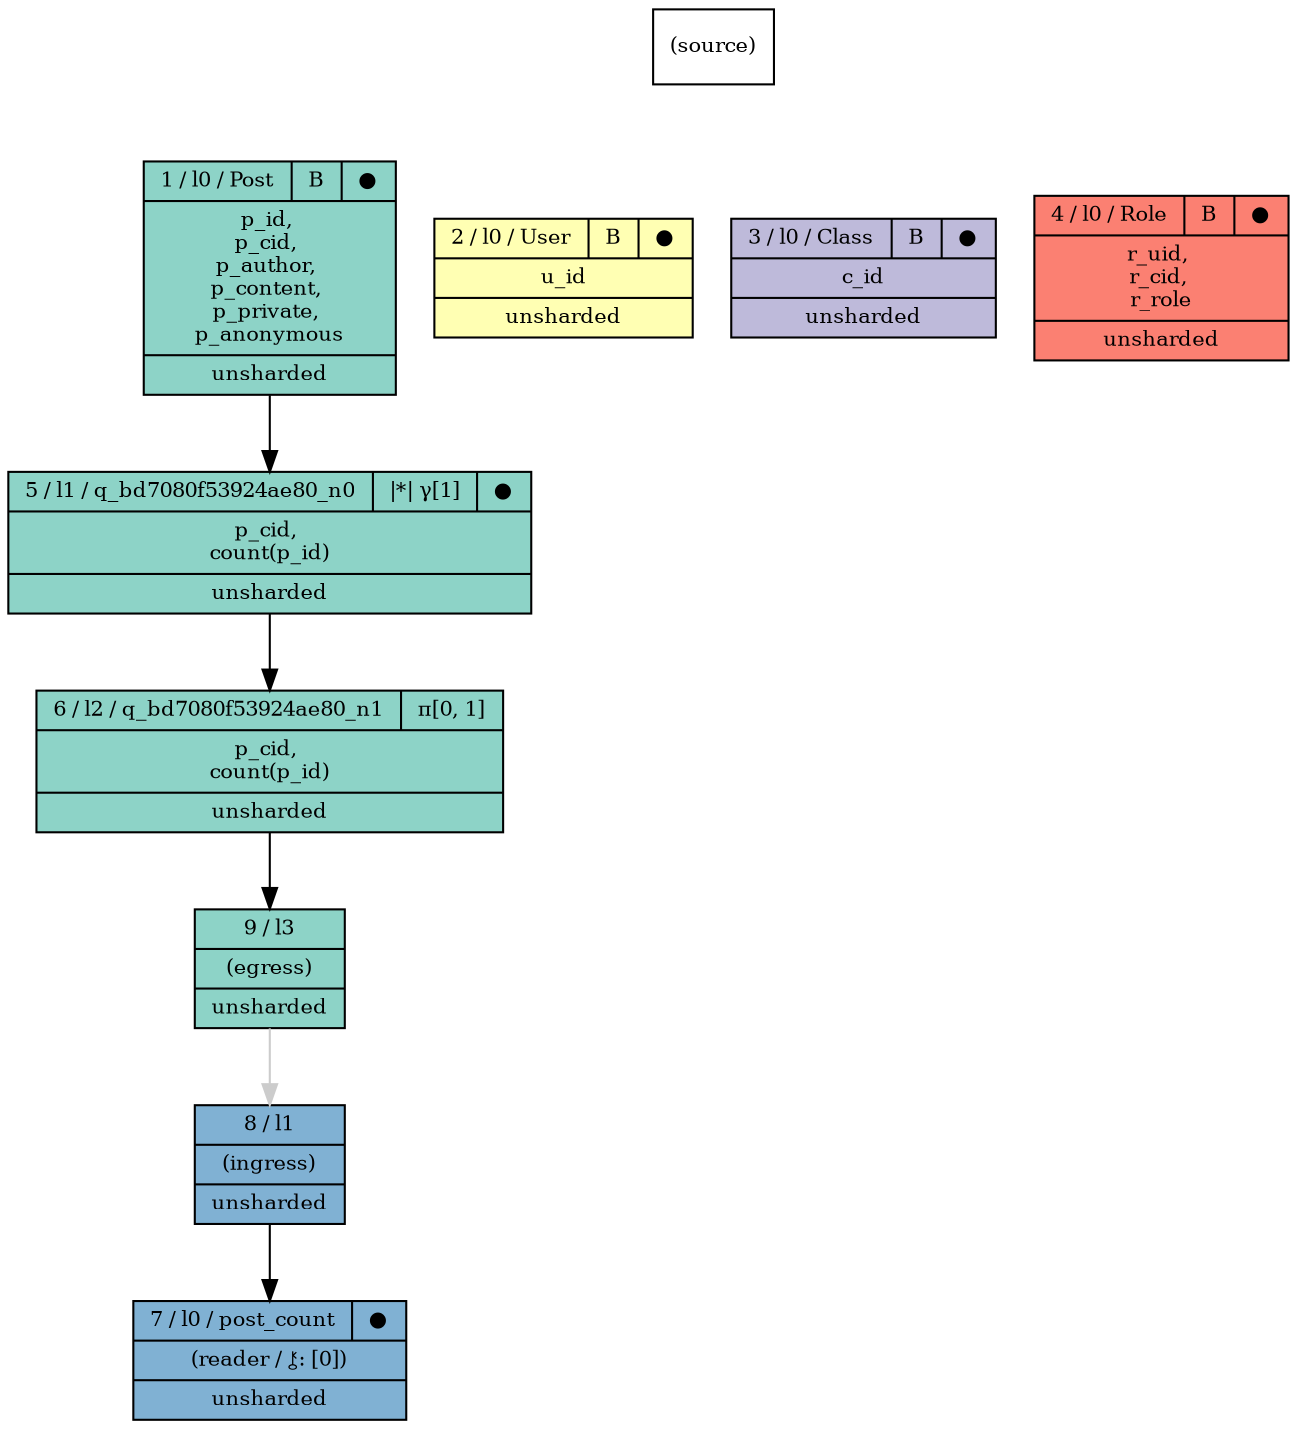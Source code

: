 digraph {{
    node [shape=record, fontsize=10]
    n0 [style="filled", fillcolor=white, label="(source)"]
    n1 [style="filled", fillcolor="/set312/1", label="{ { 1 / l0 / Post | B | ● } | p_id, \np_cid, \np_author, \np_content, \np_private, \np_anonymous | unsharded }"]
    n2 [style="filled", fillcolor="/set312/2", label="{ { 2 / l0 / User | B | ● } | u_id | unsharded }"]
    n3 [style="filled", fillcolor="/set312/3", label="{ { 3 / l0 / Class | B | ● } | c_id | unsharded }"]
    n4 [style="filled", fillcolor="/set312/4", label="{ { 4 / l0 / Role | B | ● } | r_uid, \nr_cid, \nr_role | unsharded }"]
    n5 [style="filled", fillcolor="/set312/1", label="{{ 5 / l1 / q_bd7080f53924ae80_n0 | \|*\| γ[1] | ● } | p_cid, \ncount(p_id) | unsharded}"]
    n6 [style="filled", fillcolor="/set312/1", label="{{ 6 / l2 / q_bd7080f53924ae80_n1 | π[0, 1]  } | p_cid, \ncount(p_id) | unsharded}"]
    n7 [style="filled", fillcolor="/set312/5", label="{ { 7 / l0 / post_count | ● } | (reader / ⚷: [0]) | unsharded }"]
    n8 [style="filled", fillcolor="/set312/5", label="{ { 8 / l1  } | (ingress) | unsharded }"]
    n9 [style="filled", fillcolor="/set312/1", label="{ 9 / l3 | (egress) | unsharded }"]
    n0 -> n1 [ style=invis ]
    n0 -> n2 [ style=invis ]
    n0 -> n3 [ style=invis ]
    n0 -> n4 [ style=invis ]
    n1 -> n5 [  ]
    n5 -> n6 [  ]
    n6 -> n9 [  ]
    n8 -> n7 [  ]
    n9 -> n8 [ color="#CCCCCC" ]
}}
